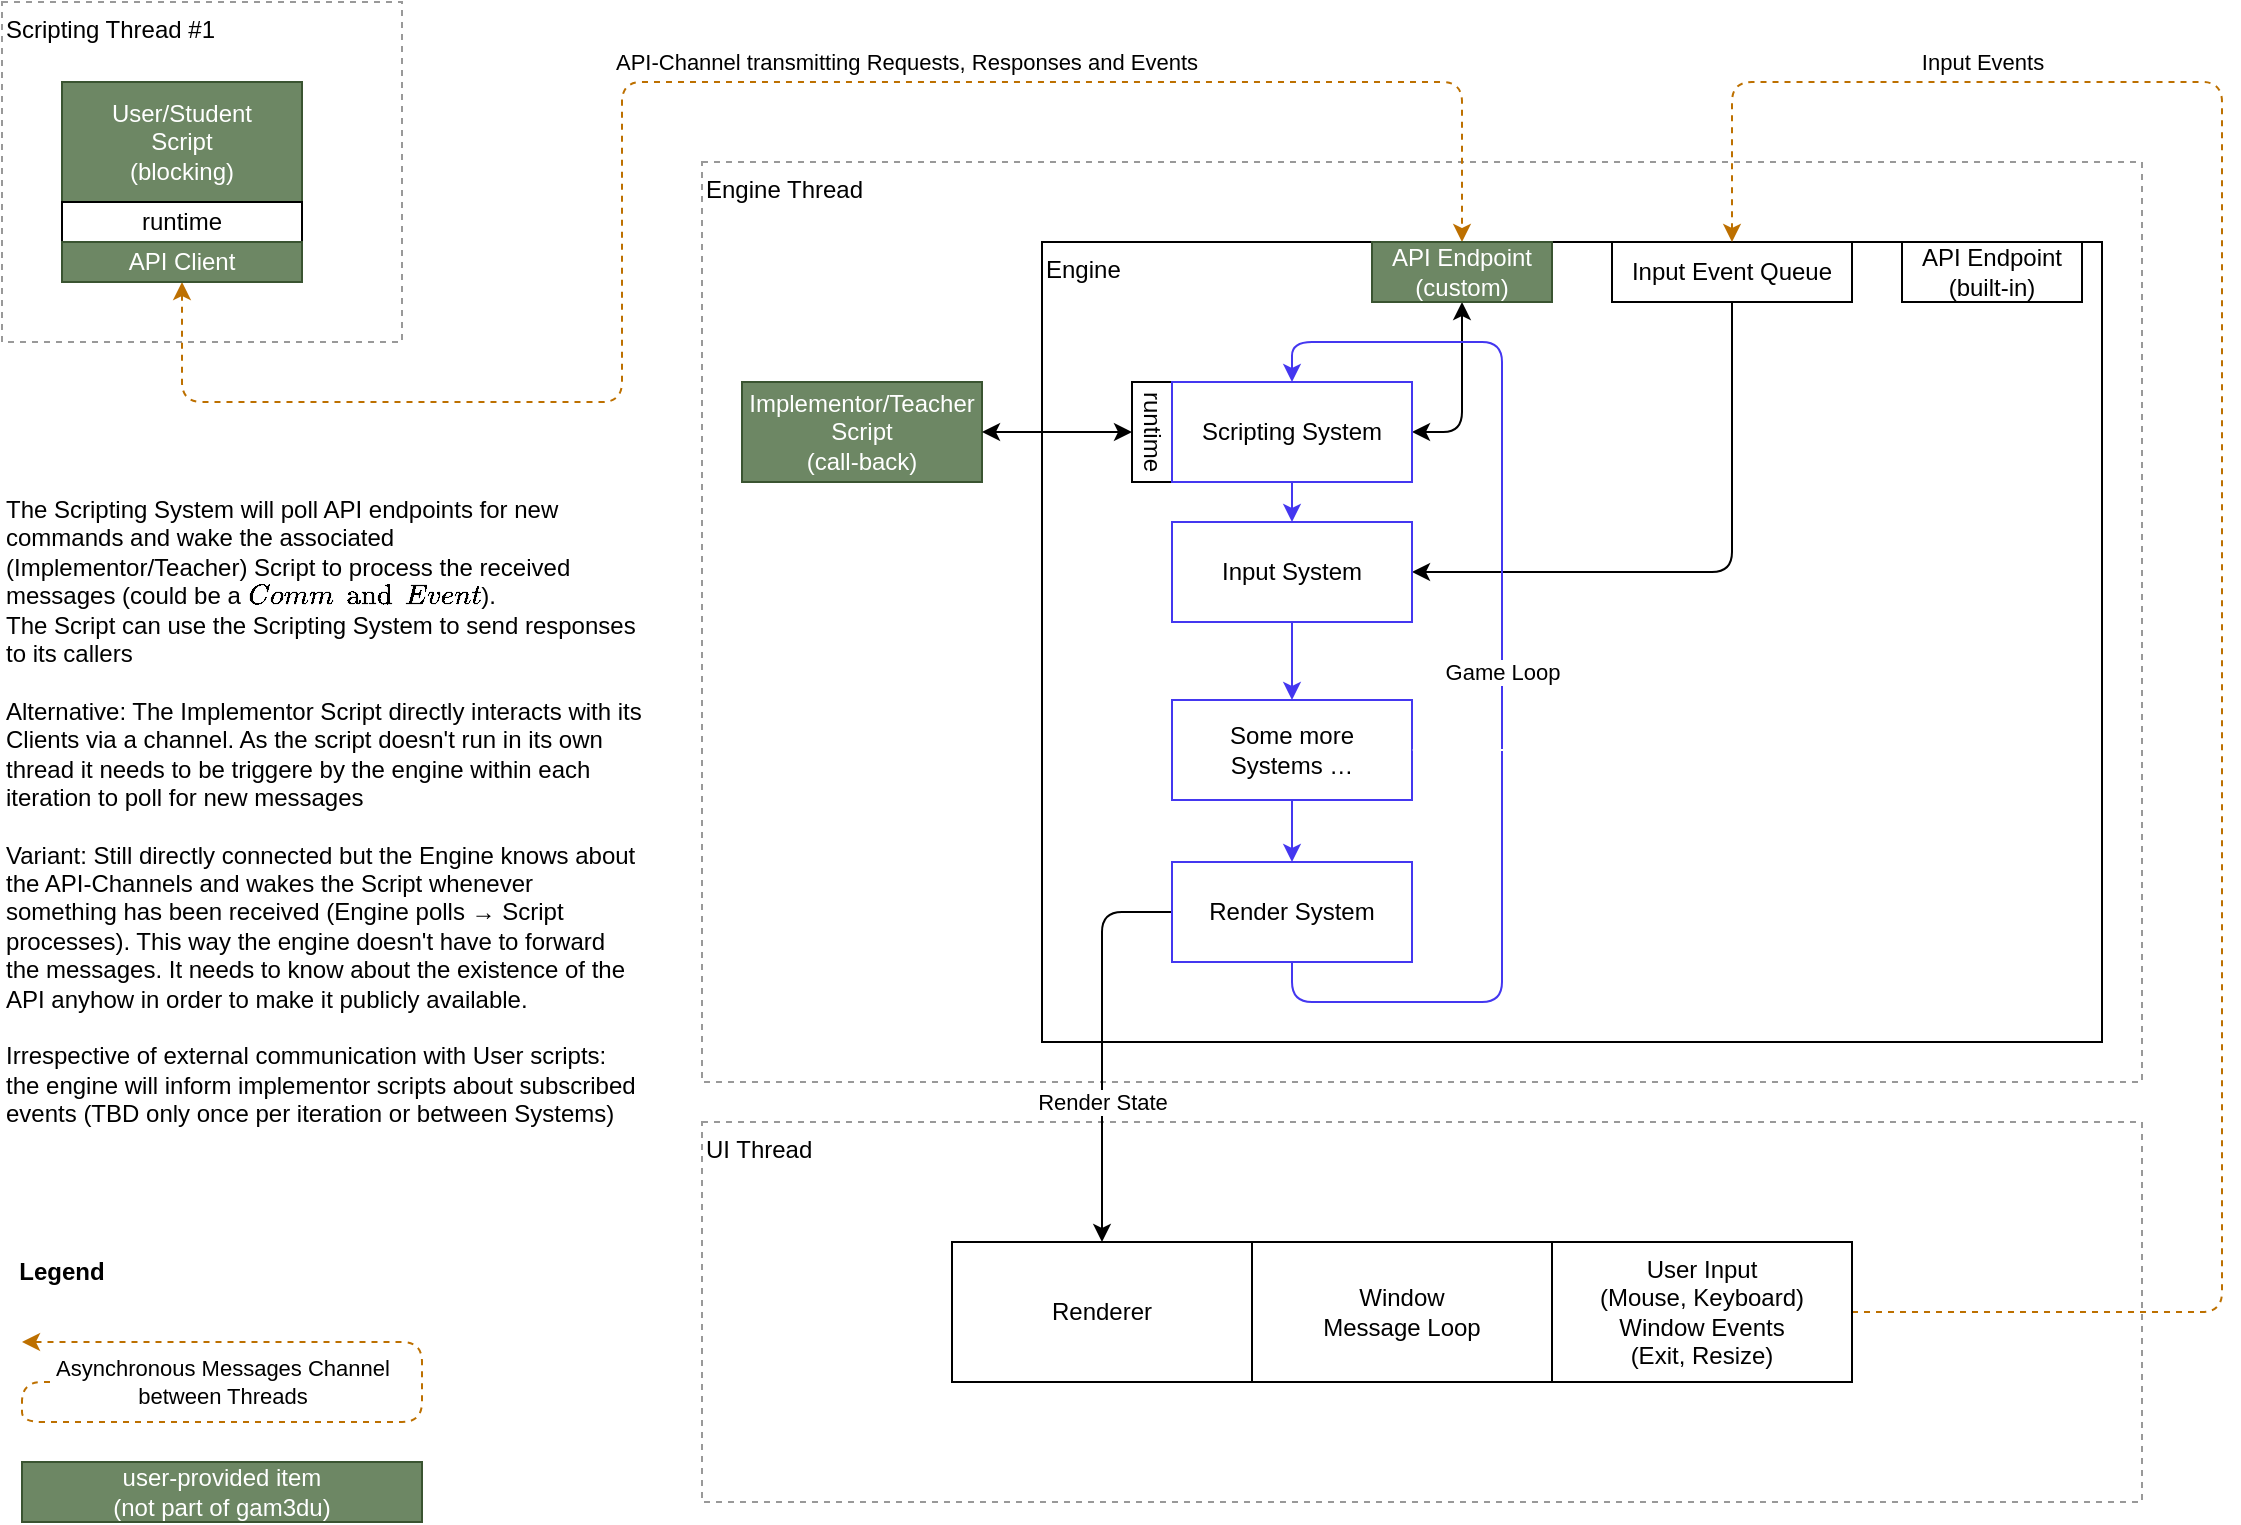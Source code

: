 <mxfile>
    <diagram id="_6_18fxQtefBWD88sm6I" name="Page-1">
        <mxGraphModel dx="1292" dy="1255" grid="1" gridSize="10" guides="1" tooltips="1" connect="1" arrows="1" fold="1" page="1" pageScale="1" pageWidth="1169" pageHeight="827" math="0" shadow="0">
            <root>
                <mxCell id="0"/>
                <mxCell id="1" parent="0"/>
                <mxCell id="10" value="Scripting Thread #1" style="rounded=0;whiteSpace=wrap;html=1;fillColor=none;dashed=1;align=left;verticalAlign=top;strokeColor=#999999;" vertex="1" parent="1">
                    <mxGeometry x="10" y="40" width="200" height="170" as="geometry"/>
                </mxCell>
                <mxCell id="11" value="Engine Thread" style="rounded=0;whiteSpace=wrap;html=1;fillColor=none;dashed=1;align=left;verticalAlign=top;strokeColor=#999999;" vertex="1" parent="1">
                    <mxGeometry x="360" y="120" width="720" height="460" as="geometry"/>
                </mxCell>
                <mxCell id="2" value="User/Student&lt;br&gt;Script&lt;br&gt;(blocking)" style="rounded=0;whiteSpace=wrap;html=1;fillColor=#6d8764;fontColor=#ffffff;strokeColor=#3A5431;" vertex="1" parent="1">
                    <mxGeometry x="40" y="80" width="120" height="60" as="geometry"/>
                </mxCell>
                <mxCell id="24" value="API-Channel transmitting Requests, Responses and Events" style="edgeStyle=none;html=1;entryX=0.5;entryY=0;entryDx=0;entryDy=0;dashed=1;fillColor=#f0a30a;strokeColor=#BD7000;startArrow=classic;startFill=1;exitX=0.5;exitY=1;exitDx=0;exitDy=0;" edge="1" parent="1" source="40" target="22">
                    <mxGeometry x="0.238" y="10" relative="1" as="geometry">
                        <Array as="points">
                            <mxPoint x="100" y="240"/>
                            <mxPoint x="320" y="240"/>
                            <mxPoint x="320" y="80"/>
                            <mxPoint x="740" y="80"/>
                        </Array>
                        <mxPoint as="offset"/>
                    </mxGeometry>
                </mxCell>
                <mxCell id="3" value="runtime" style="rounded=0;whiteSpace=wrap;html=1;" vertex="1" parent="1">
                    <mxGeometry x="40" y="140" width="120" height="20" as="geometry"/>
                </mxCell>
                <mxCell id="4" value="Engine" style="rounded=0;whiteSpace=wrap;html=1;align=left;verticalAlign=top;" vertex="1" parent="1">
                    <mxGeometry x="530" y="160" width="530" height="400" as="geometry"/>
                </mxCell>
                <mxCell id="19" value="" style="edgeStyle=none;html=1;strokeColor=#4437F0;" edge="1" parent="1" source="5" target="18">
                    <mxGeometry relative="1" as="geometry"/>
                </mxCell>
                <mxCell id="21" style="edgeStyle=none;html=1;entryX=1;entryY=0.5;entryDx=0;entryDy=0;startArrow=none;startFill=0;" edge="1" parent="1" source="6" target="18">
                    <mxGeometry relative="1" as="geometry">
                        <Array as="points">
                            <mxPoint x="875" y="325"/>
                        </Array>
                    </mxGeometry>
                </mxCell>
                <mxCell id="6" value="Input Event Queue" style="rounded=0;whiteSpace=wrap;html=1;" vertex="1" parent="1">
                    <mxGeometry x="815" y="160" width="120" height="30" as="geometry"/>
                </mxCell>
                <mxCell id="7" value="Implementor/Teacher&lt;br&gt;Script&lt;br&gt;(call-back)" style="rounded=0;whiteSpace=wrap;html=1;fillColor=#6d8764;fontColor=#ffffff;strokeColor=#3A5431;" vertex="1" parent="1">
                    <mxGeometry x="380" y="230" width="120" height="50" as="geometry"/>
                </mxCell>
                <mxCell id="8" value="runtime" style="rounded=0;whiteSpace=wrap;html=1;rotation=90;" vertex="1" parent="1">
                    <mxGeometry x="560" y="245" width="50" height="20" as="geometry"/>
                </mxCell>
                <mxCell id="9" value="" style="endArrow=classic;startArrow=classic;html=1;exitX=1;exitY=0.5;exitDx=0;exitDy=0;entryX=0.5;entryY=1;entryDx=0;entryDy=0;" edge="1" parent="1" source="7" target="8">
                    <mxGeometry width="50" height="50" relative="1" as="geometry">
                        <mxPoint x="560" y="590" as="sourcePoint"/>
                        <mxPoint x="610" y="540" as="targetPoint"/>
                    </mxGeometry>
                </mxCell>
                <mxCell id="12" value="UI Thread" style="rounded=0;whiteSpace=wrap;html=1;fillColor=none;dashed=1;align=left;verticalAlign=top;strokeColor=#999999;" vertex="1" parent="1">
                    <mxGeometry x="360" y="600" width="720" height="190" as="geometry"/>
                </mxCell>
                <mxCell id="13" value="Renderer" style="rounded=0;whiteSpace=wrap;html=1;align=center;verticalAlign=middle;" vertex="1" parent="1">
                    <mxGeometry x="485" y="660" width="150" height="70" as="geometry"/>
                </mxCell>
                <mxCell id="14" value="Window&lt;br&gt;Message Loop" style="rounded=0;whiteSpace=wrap;html=1;align=center;verticalAlign=middle;" vertex="1" parent="1">
                    <mxGeometry x="635" y="660" width="150" height="70" as="geometry"/>
                </mxCell>
                <mxCell id="17" value="Input Events" style="edgeStyle=none;html=1;dashed=1;fillColor=#f0a30a;strokeColor=#BD7000;" edge="1" parent="1" source="15" target="6">
                    <mxGeometry x="0.636" y="-10" relative="1" as="geometry">
                        <mxPoint x="1080" y="695" as="targetPoint"/>
                        <Array as="points">
                            <mxPoint x="1120" y="695"/>
                            <mxPoint x="1120" y="80"/>
                            <mxPoint x="875" y="80"/>
                        </Array>
                        <mxPoint as="offset"/>
                    </mxGeometry>
                </mxCell>
                <mxCell id="15" value="User Input&lt;br&gt;(Mouse, Keyboard)&lt;br&gt;Window Events&lt;br&gt;(Exit, Resize)" style="rounded=0;whiteSpace=wrap;html=1;align=center;verticalAlign=middle;" vertex="1" parent="1">
                    <mxGeometry x="785" y="660" width="150" height="70" as="geometry"/>
                </mxCell>
                <mxCell id="28" value="" style="edgeStyle=none;html=1;strokeColor=#4437F0;" edge="1" parent="1" source="18" target="27">
                    <mxGeometry relative="1" as="geometry"/>
                </mxCell>
                <mxCell id="18" value="Input System" style="rounded=0;whiteSpace=wrap;html=1;strokeColor=#4437F0;" vertex="1" parent="1">
                    <mxGeometry x="595" y="300" width="120" height="50" as="geometry"/>
                </mxCell>
                <mxCell id="23" style="edgeStyle=none;html=1;entryX=1;entryY=0.5;entryDx=0;entryDy=0;startArrow=classic;startFill=1;" edge="1" parent="1" source="22" target="5">
                    <mxGeometry relative="1" as="geometry">
                        <Array as="points">
                            <mxPoint x="740" y="255"/>
                        </Array>
                    </mxGeometry>
                </mxCell>
                <mxCell id="22" value="API Endpoint&lt;br&gt;(custom)" style="rounded=0;whiteSpace=wrap;html=1;fillColor=#6d8764;fontColor=#ffffff;strokeColor=#3A5431;" vertex="1" parent="1">
                    <mxGeometry x="695" y="160" width="90" height="30" as="geometry"/>
                </mxCell>
                <mxCell id="26" value="Render State" style="edgeStyle=none;html=1;entryX=0.5;entryY=0;entryDx=0;entryDy=0;" edge="1" parent="1" source="25" target="13">
                    <mxGeometry x="0.3" relative="1" as="geometry">
                        <Array as="points">
                            <mxPoint x="560" y="495"/>
                        </Array>
                        <mxPoint as="offset"/>
                    </mxGeometry>
                </mxCell>
                <mxCell id="30" value="Game Loop" style="edgeStyle=none;html=1;entryX=0.5;entryY=0;entryDx=0;entryDy=0;strokeColor=#4437F0;" edge="1" parent="1" source="25" target="5">
                    <mxGeometry relative="1" as="geometry">
                        <Array as="points">
                            <mxPoint x="655" y="540"/>
                            <mxPoint x="760" y="540"/>
                            <mxPoint x="760" y="210"/>
                            <mxPoint x="655" y="210"/>
                        </Array>
                    </mxGeometry>
                </mxCell>
                <mxCell id="25" value="Render System" style="rounded=0;whiteSpace=wrap;html=1;strokeColor=#4437F0;" vertex="1" parent="1">
                    <mxGeometry x="595" y="470" width="120" height="50" as="geometry"/>
                </mxCell>
                <mxCell id="29" style="edgeStyle=none;html=1;strokeColor=#4437F0;" edge="1" parent="1" source="27" target="25">
                    <mxGeometry relative="1" as="geometry"/>
                </mxCell>
                <mxCell id="27" value="Some more&lt;br&gt;Systems …" style="rounded=0;whiteSpace=wrap;html=1;strokeColor=#4437F0;" vertex="1" parent="1">
                    <mxGeometry x="595" y="389" width="120" height="50" as="geometry"/>
                </mxCell>
                <mxCell id="5" value="Scripting System" style="rounded=0;whiteSpace=wrap;html=1;strokeColor=#4437F0;" vertex="1" parent="1">
                    <mxGeometry x="595" y="230" width="120" height="50" as="geometry"/>
                </mxCell>
                <mxCell id="33" style="edgeStyle=none;html=1;entryX=1;entryY=0.5;entryDx=0;entryDy=0;strokeColor=#FFFFFF;startArrow=classic;startFill=1;" edge="1" parent="1" source="32" target="27">
                    <mxGeometry relative="1" as="geometry">
                        <Array as="points">
                            <mxPoint x="1005" y="414"/>
                        </Array>
                    </mxGeometry>
                </mxCell>
                <mxCell id="32" value="API Endpoint&lt;br&gt;(built-in)" style="rounded=0;whiteSpace=wrap;html=1;" vertex="1" parent="1">
                    <mxGeometry x="960" y="160" width="90" height="30" as="geometry"/>
                </mxCell>
                <mxCell id="36" value="user-provided item&lt;br&gt;(not part of gam3du)" style="rounded=0;whiteSpace=wrap;html=1;fillColor=#6d8764;fontColor=#ffffff;strokeColor=#3A5431;" vertex="1" parent="1">
                    <mxGeometry x="20" y="770" width="200" height="30" as="geometry"/>
                </mxCell>
                <mxCell id="37" value="Asynchronous Messages Channel&lt;br&gt;between Threads" style="edgeStyle=none;html=1;dashed=1;fillColor=#f0a30a;strokeColor=#BD7000;" edge="1" parent="1">
                    <mxGeometry x="0.583" y="20" relative="1" as="geometry">
                        <mxPoint x="40" y="730" as="sourcePoint"/>
                        <mxPoint x="20" y="710" as="targetPoint"/>
                        <Array as="points">
                            <mxPoint x="20" y="730"/>
                            <mxPoint x="20" y="750"/>
                            <mxPoint x="220" y="750"/>
                            <mxPoint x="220" y="710"/>
                        </Array>
                        <mxPoint as="offset"/>
                    </mxGeometry>
                </mxCell>
                <mxCell id="38" value="Legend" style="text;strokeColor=none;align=center;fillColor=none;html=1;verticalAlign=middle;whiteSpace=wrap;rounded=0;dashed=1;fontStyle=1" vertex="1" parent="1">
                    <mxGeometry x="10" y="660" width="60" height="30" as="geometry"/>
                </mxCell>
                <mxCell id="39" value="The Scripting System will poll API endpoints for new commands and wake the associated (Implementor/Teacher) Script to process the received messages (could be a `CommandEvent`).&lt;br&gt;The Script can use the Scripting System to send responses to its callers&lt;br&gt;&lt;br&gt;Alternative: The Implementor Script directly interacts with its Clients via a channel. As the script doesn't run in its own thread it needs to be triggere by the engine within each iteration to poll for new messages&lt;br&gt;&lt;br&gt;Variant: Still directly connected but the Engine knows about the API-Channels and wakes the Script whenever something has been received (Engine polls → Script processes). This way the engine doesn't have to forward the messages. It needs to know about the existence of the API anyhow in order to make it publicly available.&lt;br&gt;&lt;br&gt;Irrespective of external communication with User scripts: the engine will inform implementor scripts about subscribed events (TBD only once per iteration or between Systems)" style="text;strokeColor=none;align=left;fillColor=none;html=1;verticalAlign=top;whiteSpace=wrap;rounded=0;dashed=1;" vertex="1" parent="1">
                    <mxGeometry x="10" y="280" width="320" height="370" as="geometry"/>
                </mxCell>
                <mxCell id="40" value="API Client" style="rounded=0;whiteSpace=wrap;html=1;fillColor=#6d8764;fontColor=#ffffff;strokeColor=#3A5431;" vertex="1" parent="1">
                    <mxGeometry x="40" y="160" width="120" height="20" as="geometry"/>
                </mxCell>
            </root>
        </mxGraphModel>
    </diagram>
</mxfile>